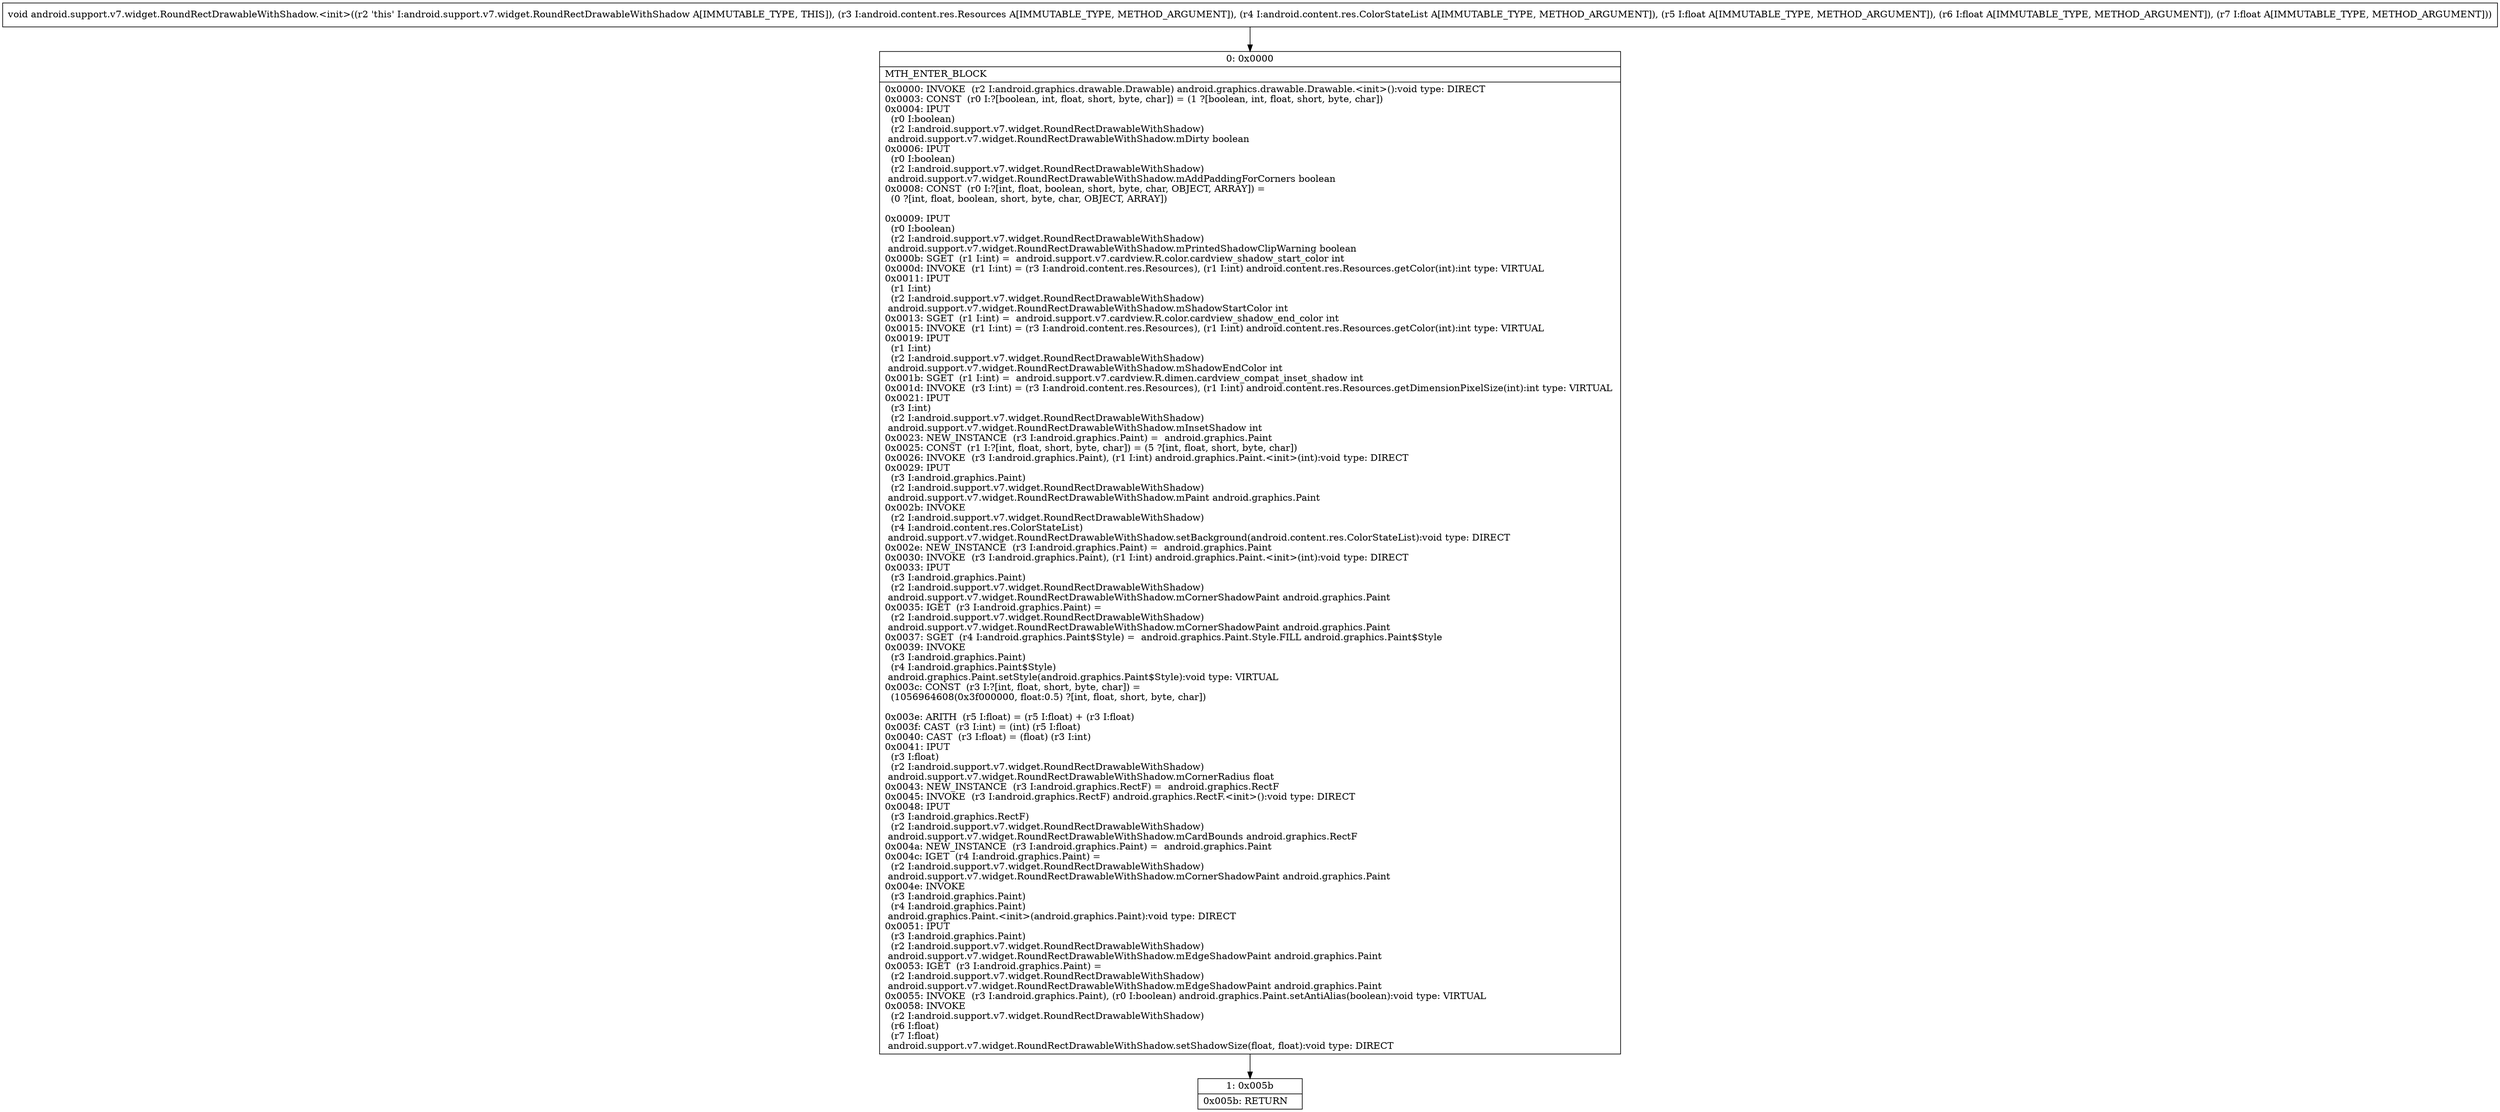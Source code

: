 digraph "CFG forandroid.support.v7.widget.RoundRectDrawableWithShadow.\<init\>(Landroid\/content\/res\/Resources;Landroid\/content\/res\/ColorStateList;FFF)V" {
Node_0 [shape=record,label="{0\:\ 0x0000|MTH_ENTER_BLOCK\l|0x0000: INVOKE  (r2 I:android.graphics.drawable.Drawable) android.graphics.drawable.Drawable.\<init\>():void type: DIRECT \l0x0003: CONST  (r0 I:?[boolean, int, float, short, byte, char]) = (1 ?[boolean, int, float, short, byte, char]) \l0x0004: IPUT  \l  (r0 I:boolean)\l  (r2 I:android.support.v7.widget.RoundRectDrawableWithShadow)\l android.support.v7.widget.RoundRectDrawableWithShadow.mDirty boolean \l0x0006: IPUT  \l  (r0 I:boolean)\l  (r2 I:android.support.v7.widget.RoundRectDrawableWithShadow)\l android.support.v7.widget.RoundRectDrawableWithShadow.mAddPaddingForCorners boolean \l0x0008: CONST  (r0 I:?[int, float, boolean, short, byte, char, OBJECT, ARRAY]) = \l  (0 ?[int, float, boolean, short, byte, char, OBJECT, ARRAY])\l \l0x0009: IPUT  \l  (r0 I:boolean)\l  (r2 I:android.support.v7.widget.RoundRectDrawableWithShadow)\l android.support.v7.widget.RoundRectDrawableWithShadow.mPrintedShadowClipWarning boolean \l0x000b: SGET  (r1 I:int) =  android.support.v7.cardview.R.color.cardview_shadow_start_color int \l0x000d: INVOKE  (r1 I:int) = (r3 I:android.content.res.Resources), (r1 I:int) android.content.res.Resources.getColor(int):int type: VIRTUAL \l0x0011: IPUT  \l  (r1 I:int)\l  (r2 I:android.support.v7.widget.RoundRectDrawableWithShadow)\l android.support.v7.widget.RoundRectDrawableWithShadow.mShadowStartColor int \l0x0013: SGET  (r1 I:int) =  android.support.v7.cardview.R.color.cardview_shadow_end_color int \l0x0015: INVOKE  (r1 I:int) = (r3 I:android.content.res.Resources), (r1 I:int) android.content.res.Resources.getColor(int):int type: VIRTUAL \l0x0019: IPUT  \l  (r1 I:int)\l  (r2 I:android.support.v7.widget.RoundRectDrawableWithShadow)\l android.support.v7.widget.RoundRectDrawableWithShadow.mShadowEndColor int \l0x001b: SGET  (r1 I:int) =  android.support.v7.cardview.R.dimen.cardview_compat_inset_shadow int \l0x001d: INVOKE  (r3 I:int) = (r3 I:android.content.res.Resources), (r1 I:int) android.content.res.Resources.getDimensionPixelSize(int):int type: VIRTUAL \l0x0021: IPUT  \l  (r3 I:int)\l  (r2 I:android.support.v7.widget.RoundRectDrawableWithShadow)\l android.support.v7.widget.RoundRectDrawableWithShadow.mInsetShadow int \l0x0023: NEW_INSTANCE  (r3 I:android.graphics.Paint) =  android.graphics.Paint \l0x0025: CONST  (r1 I:?[int, float, short, byte, char]) = (5 ?[int, float, short, byte, char]) \l0x0026: INVOKE  (r3 I:android.graphics.Paint), (r1 I:int) android.graphics.Paint.\<init\>(int):void type: DIRECT \l0x0029: IPUT  \l  (r3 I:android.graphics.Paint)\l  (r2 I:android.support.v7.widget.RoundRectDrawableWithShadow)\l android.support.v7.widget.RoundRectDrawableWithShadow.mPaint android.graphics.Paint \l0x002b: INVOKE  \l  (r2 I:android.support.v7.widget.RoundRectDrawableWithShadow)\l  (r4 I:android.content.res.ColorStateList)\l android.support.v7.widget.RoundRectDrawableWithShadow.setBackground(android.content.res.ColorStateList):void type: DIRECT \l0x002e: NEW_INSTANCE  (r3 I:android.graphics.Paint) =  android.graphics.Paint \l0x0030: INVOKE  (r3 I:android.graphics.Paint), (r1 I:int) android.graphics.Paint.\<init\>(int):void type: DIRECT \l0x0033: IPUT  \l  (r3 I:android.graphics.Paint)\l  (r2 I:android.support.v7.widget.RoundRectDrawableWithShadow)\l android.support.v7.widget.RoundRectDrawableWithShadow.mCornerShadowPaint android.graphics.Paint \l0x0035: IGET  (r3 I:android.graphics.Paint) = \l  (r2 I:android.support.v7.widget.RoundRectDrawableWithShadow)\l android.support.v7.widget.RoundRectDrawableWithShadow.mCornerShadowPaint android.graphics.Paint \l0x0037: SGET  (r4 I:android.graphics.Paint$Style) =  android.graphics.Paint.Style.FILL android.graphics.Paint$Style \l0x0039: INVOKE  \l  (r3 I:android.graphics.Paint)\l  (r4 I:android.graphics.Paint$Style)\l android.graphics.Paint.setStyle(android.graphics.Paint$Style):void type: VIRTUAL \l0x003c: CONST  (r3 I:?[int, float, short, byte, char]) = \l  (1056964608(0x3f000000, float:0.5) ?[int, float, short, byte, char])\l \l0x003e: ARITH  (r5 I:float) = (r5 I:float) + (r3 I:float) \l0x003f: CAST  (r3 I:int) = (int) (r5 I:float) \l0x0040: CAST  (r3 I:float) = (float) (r3 I:int) \l0x0041: IPUT  \l  (r3 I:float)\l  (r2 I:android.support.v7.widget.RoundRectDrawableWithShadow)\l android.support.v7.widget.RoundRectDrawableWithShadow.mCornerRadius float \l0x0043: NEW_INSTANCE  (r3 I:android.graphics.RectF) =  android.graphics.RectF \l0x0045: INVOKE  (r3 I:android.graphics.RectF) android.graphics.RectF.\<init\>():void type: DIRECT \l0x0048: IPUT  \l  (r3 I:android.graphics.RectF)\l  (r2 I:android.support.v7.widget.RoundRectDrawableWithShadow)\l android.support.v7.widget.RoundRectDrawableWithShadow.mCardBounds android.graphics.RectF \l0x004a: NEW_INSTANCE  (r3 I:android.graphics.Paint) =  android.graphics.Paint \l0x004c: IGET  (r4 I:android.graphics.Paint) = \l  (r2 I:android.support.v7.widget.RoundRectDrawableWithShadow)\l android.support.v7.widget.RoundRectDrawableWithShadow.mCornerShadowPaint android.graphics.Paint \l0x004e: INVOKE  \l  (r3 I:android.graphics.Paint)\l  (r4 I:android.graphics.Paint)\l android.graphics.Paint.\<init\>(android.graphics.Paint):void type: DIRECT \l0x0051: IPUT  \l  (r3 I:android.graphics.Paint)\l  (r2 I:android.support.v7.widget.RoundRectDrawableWithShadow)\l android.support.v7.widget.RoundRectDrawableWithShadow.mEdgeShadowPaint android.graphics.Paint \l0x0053: IGET  (r3 I:android.graphics.Paint) = \l  (r2 I:android.support.v7.widget.RoundRectDrawableWithShadow)\l android.support.v7.widget.RoundRectDrawableWithShadow.mEdgeShadowPaint android.graphics.Paint \l0x0055: INVOKE  (r3 I:android.graphics.Paint), (r0 I:boolean) android.graphics.Paint.setAntiAlias(boolean):void type: VIRTUAL \l0x0058: INVOKE  \l  (r2 I:android.support.v7.widget.RoundRectDrawableWithShadow)\l  (r6 I:float)\l  (r7 I:float)\l android.support.v7.widget.RoundRectDrawableWithShadow.setShadowSize(float, float):void type: DIRECT \l}"];
Node_1 [shape=record,label="{1\:\ 0x005b|0x005b: RETURN   \l}"];
MethodNode[shape=record,label="{void android.support.v7.widget.RoundRectDrawableWithShadow.\<init\>((r2 'this' I:android.support.v7.widget.RoundRectDrawableWithShadow A[IMMUTABLE_TYPE, THIS]), (r3 I:android.content.res.Resources A[IMMUTABLE_TYPE, METHOD_ARGUMENT]), (r4 I:android.content.res.ColorStateList A[IMMUTABLE_TYPE, METHOD_ARGUMENT]), (r5 I:float A[IMMUTABLE_TYPE, METHOD_ARGUMENT]), (r6 I:float A[IMMUTABLE_TYPE, METHOD_ARGUMENT]), (r7 I:float A[IMMUTABLE_TYPE, METHOD_ARGUMENT])) }"];
MethodNode -> Node_0;
Node_0 -> Node_1;
}

